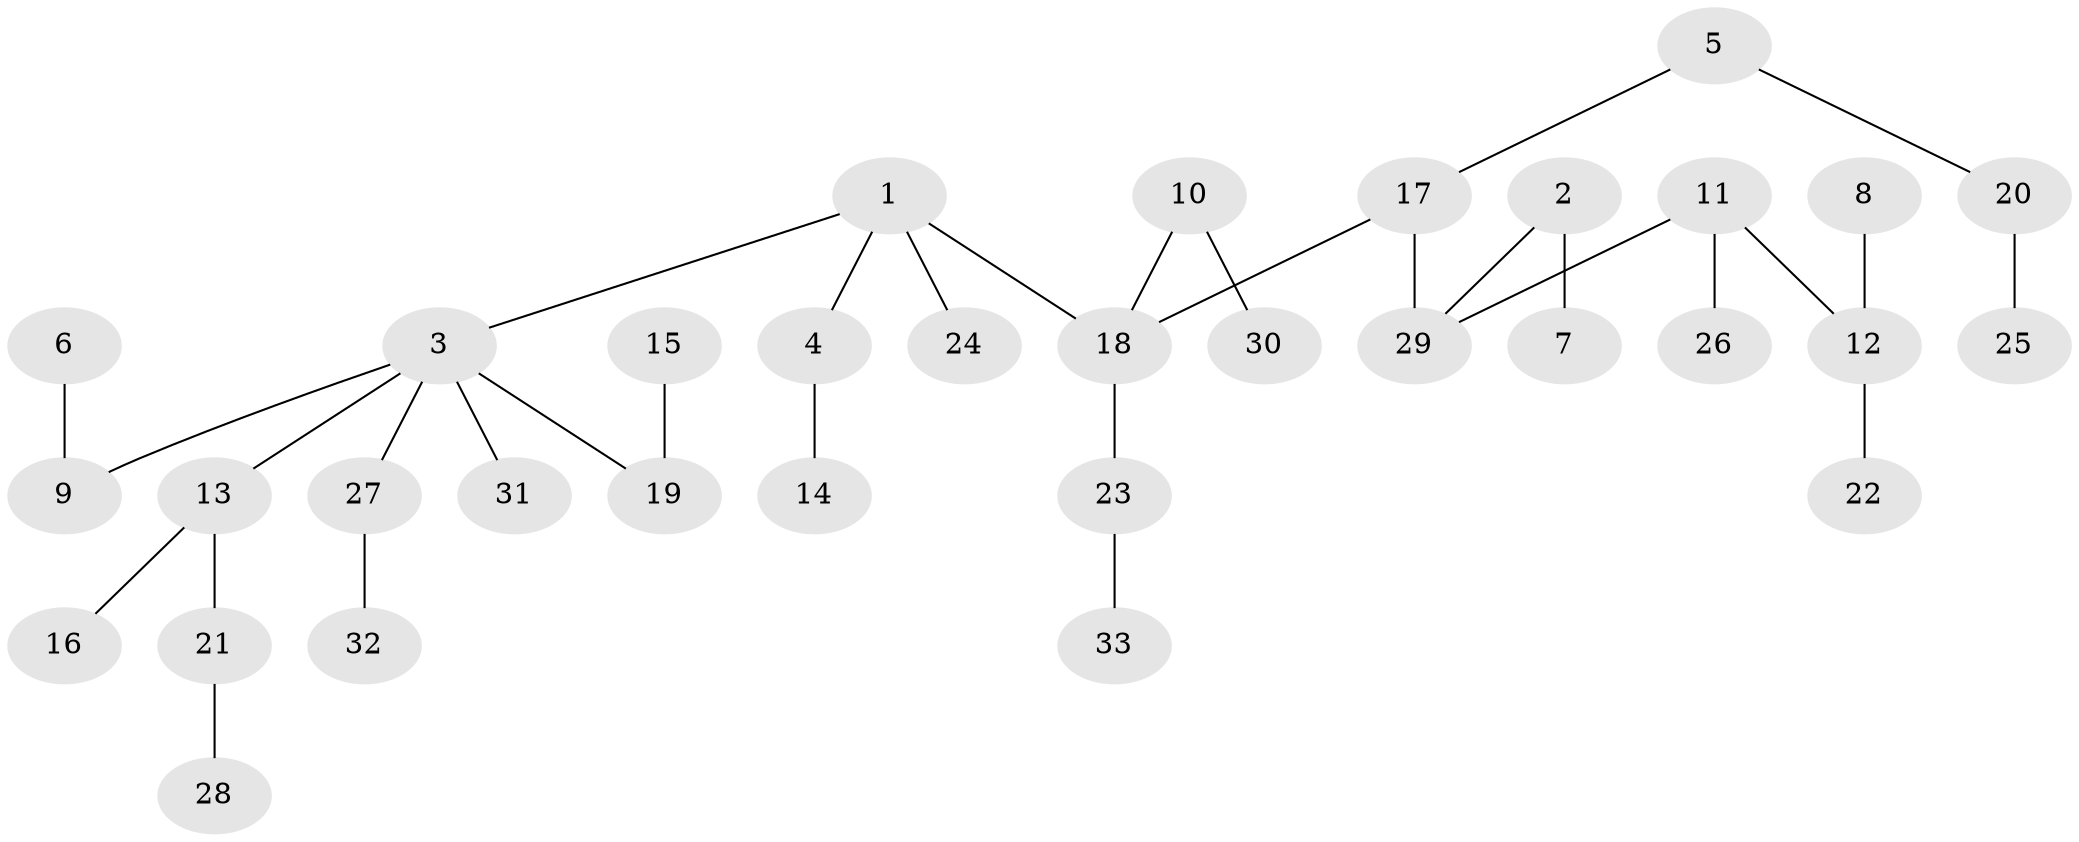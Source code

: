 // original degree distribution, {2: 0.22727272727272727, 6: 0.015151515151515152, 5: 0.06060606060606061, 4: 0.06060606060606061, 1: 0.5151515151515151, 3: 0.12121212121212122}
// Generated by graph-tools (version 1.1) at 2025/02/03/09/25 03:02:26]
// undirected, 33 vertices, 32 edges
graph export_dot {
graph [start="1"]
  node [color=gray90,style=filled];
  1;
  2;
  3;
  4;
  5;
  6;
  7;
  8;
  9;
  10;
  11;
  12;
  13;
  14;
  15;
  16;
  17;
  18;
  19;
  20;
  21;
  22;
  23;
  24;
  25;
  26;
  27;
  28;
  29;
  30;
  31;
  32;
  33;
  1 -- 3 [weight=1.0];
  1 -- 4 [weight=1.0];
  1 -- 18 [weight=1.0];
  1 -- 24 [weight=1.0];
  2 -- 7 [weight=1.0];
  2 -- 29 [weight=1.0];
  3 -- 9 [weight=1.0];
  3 -- 13 [weight=1.0];
  3 -- 19 [weight=1.0];
  3 -- 27 [weight=1.0];
  3 -- 31 [weight=1.0];
  4 -- 14 [weight=1.0];
  5 -- 17 [weight=1.0];
  5 -- 20 [weight=1.0];
  6 -- 9 [weight=1.0];
  8 -- 12 [weight=1.0];
  10 -- 18 [weight=1.0];
  10 -- 30 [weight=1.0];
  11 -- 12 [weight=1.0];
  11 -- 26 [weight=1.0];
  11 -- 29 [weight=1.0];
  12 -- 22 [weight=1.0];
  13 -- 16 [weight=1.0];
  13 -- 21 [weight=1.0];
  15 -- 19 [weight=1.0];
  17 -- 18 [weight=1.0];
  17 -- 29 [weight=1.0];
  18 -- 23 [weight=1.0];
  20 -- 25 [weight=1.0];
  21 -- 28 [weight=1.0];
  23 -- 33 [weight=1.0];
  27 -- 32 [weight=1.0];
}
